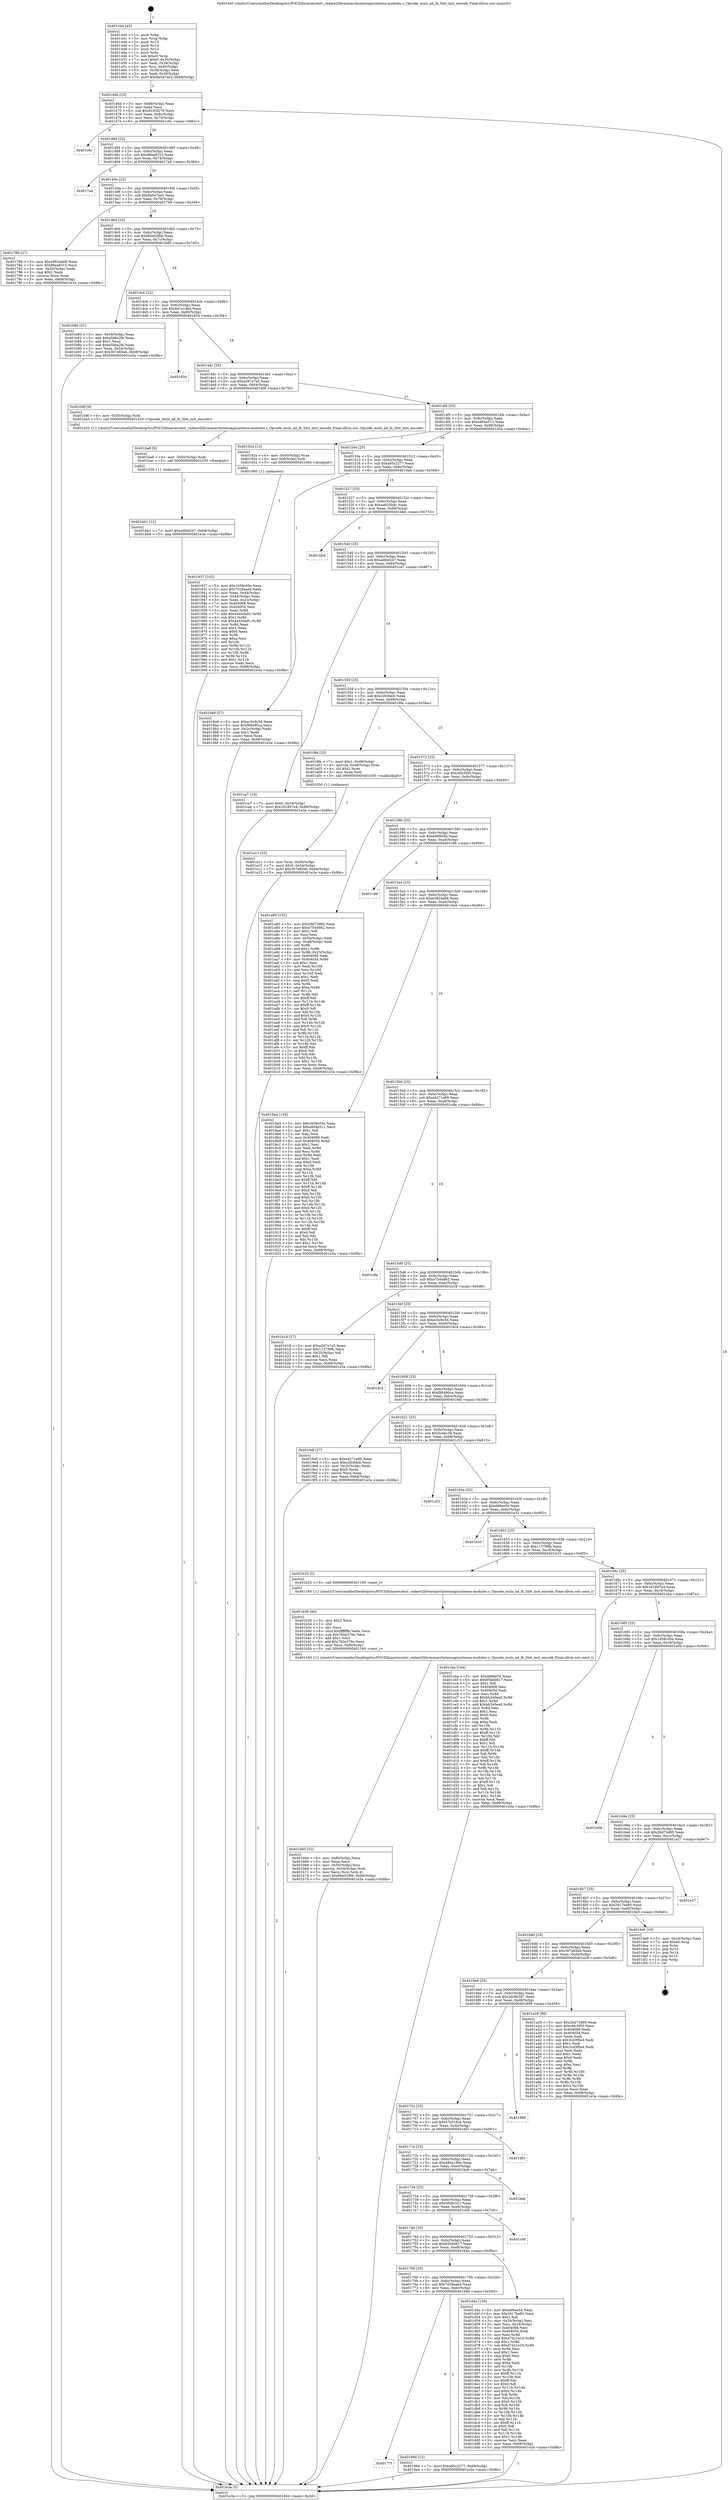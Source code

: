 digraph "0x401440" {
  label = "0x401440 (/mnt/c/Users/mathe/Desktop/tcc/POCII/binaries/extr_radare2librasmarchxtensagnuxtensa-modules.c_Opcode_muls_ad_lh_Slot_inst_encode_Final-ollvm.out::main(0))"
  labelloc = "t"
  node[shape=record]

  Entry [label="",width=0.3,height=0.3,shape=circle,fillcolor=black,style=filled]
  "0x40146d" [label="{
     0x40146d [23]\l
     | [instrs]\l
     &nbsp;&nbsp;0x40146d \<+3\>: mov -0x68(%rbp),%eax\l
     &nbsp;&nbsp;0x401470 \<+2\>: mov %eax,%ecx\l
     &nbsp;&nbsp;0x401472 \<+6\>: sub $0x8103f279,%ecx\l
     &nbsp;&nbsp;0x401478 \<+3\>: mov %eax,-0x6c(%rbp)\l
     &nbsp;&nbsp;0x40147b \<+3\>: mov %ecx,-0x70(%rbp)\l
     &nbsp;&nbsp;0x40147e \<+6\>: je 0000000000401c6c \<main+0x82c\>\l
  }"]
  "0x401c6c" [label="{
     0x401c6c\l
  }", style=dashed]
  "0x401484" [label="{
     0x401484 [22]\l
     | [instrs]\l
     &nbsp;&nbsp;0x401484 \<+5\>: jmp 0000000000401489 \<main+0x49\>\l
     &nbsp;&nbsp;0x401489 \<+3\>: mov -0x6c(%rbp),%eax\l
     &nbsp;&nbsp;0x40148c \<+5\>: sub $0x88ea8315,%eax\l
     &nbsp;&nbsp;0x401491 \<+3\>: mov %eax,-0x74(%rbp)\l
     &nbsp;&nbsp;0x401494 \<+6\>: je 00000000004017a4 \<main+0x364\>\l
  }"]
  Exit [label="",width=0.3,height=0.3,shape=circle,fillcolor=black,style=filled,peripheries=2]
  "0x4017a4" [label="{
     0x4017a4\l
  }", style=dashed]
  "0x40149a" [label="{
     0x40149a [22]\l
     | [instrs]\l
     &nbsp;&nbsp;0x40149a \<+5\>: jmp 000000000040149f \<main+0x5f\>\l
     &nbsp;&nbsp;0x40149f \<+3\>: mov -0x6c(%rbp),%eax\l
     &nbsp;&nbsp;0x4014a2 \<+5\>: sub $0x8a547ee2,%eax\l
     &nbsp;&nbsp;0x4014a7 \<+3\>: mov %eax,-0x78(%rbp)\l
     &nbsp;&nbsp;0x4014aa \<+6\>: je 0000000000401789 \<main+0x349\>\l
  }"]
  "0x401bb1" [label="{
     0x401bb1 [12]\l
     | [instrs]\l
     &nbsp;&nbsp;0x401bb1 \<+7\>: movl $0xadfdd247,-0x68(%rbp)\l
     &nbsp;&nbsp;0x401bb8 \<+5\>: jmp 0000000000401e3a \<main+0x9fa\>\l
  }"]
  "0x401789" [label="{
     0x401789 [27]\l
     | [instrs]\l
     &nbsp;&nbsp;0x401789 \<+5\>: mov $0xe082da68,%eax\l
     &nbsp;&nbsp;0x40178e \<+5\>: mov $0x88ea8315,%ecx\l
     &nbsp;&nbsp;0x401793 \<+3\>: mov -0x30(%rbp),%edx\l
     &nbsp;&nbsp;0x401796 \<+3\>: cmp $0x2,%edx\l
     &nbsp;&nbsp;0x401799 \<+3\>: cmovne %ecx,%eax\l
     &nbsp;&nbsp;0x40179c \<+3\>: mov %eax,-0x68(%rbp)\l
     &nbsp;&nbsp;0x40179f \<+5\>: jmp 0000000000401e3a \<main+0x9fa\>\l
  }"]
  "0x4014b0" [label="{
     0x4014b0 [22]\l
     | [instrs]\l
     &nbsp;&nbsp;0x4014b0 \<+5\>: jmp 00000000004014b5 \<main+0x75\>\l
     &nbsp;&nbsp;0x4014b5 \<+3\>: mov -0x6c(%rbp),%eax\l
     &nbsp;&nbsp;0x4014b8 \<+5\>: sub $0x8bb02f6b,%eax\l
     &nbsp;&nbsp;0x4014bd \<+3\>: mov %eax,-0x7c(%rbp)\l
     &nbsp;&nbsp;0x4014c0 \<+6\>: je 0000000000401b80 \<main+0x740\>\l
  }"]
  "0x401e3a" [label="{
     0x401e3a [5]\l
     | [instrs]\l
     &nbsp;&nbsp;0x401e3a \<+5\>: jmp 000000000040146d \<main+0x2d\>\l
  }"]
  "0x401440" [label="{
     0x401440 [45]\l
     | [instrs]\l
     &nbsp;&nbsp;0x401440 \<+1\>: push %rbp\l
     &nbsp;&nbsp;0x401441 \<+3\>: mov %rsp,%rbp\l
     &nbsp;&nbsp;0x401444 \<+2\>: push %r15\l
     &nbsp;&nbsp;0x401446 \<+2\>: push %r14\l
     &nbsp;&nbsp;0x401448 \<+2\>: push %r12\l
     &nbsp;&nbsp;0x40144a \<+1\>: push %rbx\l
     &nbsp;&nbsp;0x40144b \<+7\>: sub $0xe0,%rsp\l
     &nbsp;&nbsp;0x401452 \<+7\>: movl $0x0,-0x34(%rbp)\l
     &nbsp;&nbsp;0x401459 \<+3\>: mov %edi,-0x38(%rbp)\l
     &nbsp;&nbsp;0x40145c \<+4\>: mov %rsi,-0x40(%rbp)\l
     &nbsp;&nbsp;0x401460 \<+3\>: mov -0x38(%rbp),%edi\l
     &nbsp;&nbsp;0x401463 \<+3\>: mov %edi,-0x30(%rbp)\l
     &nbsp;&nbsp;0x401466 \<+7\>: movl $0x8a547ee2,-0x68(%rbp)\l
  }"]
  "0x401ba8" [label="{
     0x401ba8 [9]\l
     | [instrs]\l
     &nbsp;&nbsp;0x401ba8 \<+4\>: mov -0x50(%rbp),%rdi\l
     &nbsp;&nbsp;0x401bac \<+5\>: call 0000000000401030 \<free@plt\>\l
     | [calls]\l
     &nbsp;&nbsp;0x401030 \{1\} (unknown)\l
  }"]
  "0x401b80" [label="{
     0x401b80 [31]\l
     | [instrs]\l
     &nbsp;&nbsp;0x401b80 \<+3\>: mov -0x54(%rbp),%eax\l
     &nbsp;&nbsp;0x401b83 \<+5\>: add $0xa5b6a2fe,%eax\l
     &nbsp;&nbsp;0x401b88 \<+3\>: add $0x1,%eax\l
     &nbsp;&nbsp;0x401b8b \<+5\>: sub $0xa5b6a2fe,%eax\l
     &nbsp;&nbsp;0x401b90 \<+3\>: mov %eax,-0x54(%rbp)\l
     &nbsp;&nbsp;0x401b93 \<+7\>: movl $0x307e85eb,-0x68(%rbp)\l
     &nbsp;&nbsp;0x401b9a \<+5\>: jmp 0000000000401e3a \<main+0x9fa\>\l
  }"]
  "0x4014c6" [label="{
     0x4014c6 [22]\l
     | [instrs]\l
     &nbsp;&nbsp;0x4014c6 \<+5\>: jmp 00000000004014cb \<main+0x8b\>\l
     &nbsp;&nbsp;0x4014cb \<+3\>: mov -0x6c(%rbp),%eax\l
     &nbsp;&nbsp;0x4014ce \<+5\>: sub $0x9d1e1ded,%eax\l
     &nbsp;&nbsp;0x4014d3 \<+3\>: mov %eax,-0x80(%rbp)\l
     &nbsp;&nbsp;0x4014d6 \<+6\>: je 0000000000401834 \<main+0x3f4\>\l
  }"]
  "0x401b60" [label="{
     0x401b60 [32]\l
     | [instrs]\l
     &nbsp;&nbsp;0x401b60 \<+6\>: mov -0xf0(%rbp),%ecx\l
     &nbsp;&nbsp;0x401b66 \<+3\>: imul %eax,%ecx\l
     &nbsp;&nbsp;0x401b69 \<+4\>: mov -0x50(%rbp),%rsi\l
     &nbsp;&nbsp;0x401b6d \<+4\>: movslq -0x54(%rbp),%rdi\l
     &nbsp;&nbsp;0x401b71 \<+3\>: mov %ecx,(%rsi,%rdi,4)\l
     &nbsp;&nbsp;0x401b74 \<+7\>: movl $0x8bb02f6b,-0x68(%rbp)\l
     &nbsp;&nbsp;0x401b7b \<+5\>: jmp 0000000000401e3a \<main+0x9fa\>\l
  }"]
  "0x401834" [label="{
     0x401834\l
  }", style=dashed]
  "0x4014dc" [label="{
     0x4014dc [25]\l
     | [instrs]\l
     &nbsp;&nbsp;0x4014dc \<+5\>: jmp 00000000004014e1 \<main+0xa1\>\l
     &nbsp;&nbsp;0x4014e1 \<+3\>: mov -0x6c(%rbp),%eax\l
     &nbsp;&nbsp;0x4014e4 \<+5\>: sub $0xa297e7a5,%eax\l
     &nbsp;&nbsp;0x4014e9 \<+6\>: mov %eax,-0x84(%rbp)\l
     &nbsp;&nbsp;0x4014ef \<+6\>: je 0000000000401b9f \<main+0x75f\>\l
  }"]
  "0x401b38" [label="{
     0x401b38 [40]\l
     | [instrs]\l
     &nbsp;&nbsp;0x401b38 \<+5\>: mov $0x2,%ecx\l
     &nbsp;&nbsp;0x401b3d \<+1\>: cltd\l
     &nbsp;&nbsp;0x401b3e \<+2\>: idiv %ecx\l
     &nbsp;&nbsp;0x401b40 \<+6\>: imul $0xfffffffe,%edx,%ecx\l
     &nbsp;&nbsp;0x401b46 \<+6\>: sub $0x760e376e,%ecx\l
     &nbsp;&nbsp;0x401b4c \<+3\>: add $0x1,%ecx\l
     &nbsp;&nbsp;0x401b4f \<+6\>: add $0x760e376e,%ecx\l
     &nbsp;&nbsp;0x401b55 \<+6\>: mov %ecx,-0xf0(%rbp)\l
     &nbsp;&nbsp;0x401b5b \<+5\>: call 0000000000401160 \<next_i\>\l
     | [calls]\l
     &nbsp;&nbsp;0x401160 \{1\} (/mnt/c/Users/mathe/Desktop/tcc/POCII/binaries/extr_radare2librasmarchxtensagnuxtensa-modules.c_Opcode_muls_ad_lh_Slot_inst_encode_Final-ollvm.out::next_i)\l
  }"]
  "0x401b9f" [label="{
     0x401b9f [9]\l
     | [instrs]\l
     &nbsp;&nbsp;0x401b9f \<+4\>: mov -0x50(%rbp),%rdi\l
     &nbsp;&nbsp;0x401ba3 \<+5\>: call 0000000000401420 \<Opcode_muls_ad_lh_Slot_inst_encode\>\l
     | [calls]\l
     &nbsp;&nbsp;0x401420 \{1\} (/mnt/c/Users/mathe/Desktop/tcc/POCII/binaries/extr_radare2librasmarchxtensagnuxtensa-modules.c_Opcode_muls_ad_lh_Slot_inst_encode_Final-ollvm.out::Opcode_muls_ad_lh_Slot_inst_encode)\l
  }"]
  "0x4014f5" [label="{
     0x4014f5 [25]\l
     | [instrs]\l
     &nbsp;&nbsp;0x4014f5 \<+5\>: jmp 00000000004014fa \<main+0xba\>\l
     &nbsp;&nbsp;0x4014fa \<+3\>: mov -0x6c(%rbp),%eax\l
     &nbsp;&nbsp;0x4014fd \<+5\>: sub $0xa484a511,%eax\l
     &nbsp;&nbsp;0x401502 \<+6\>: mov %eax,-0x88(%rbp)\l
     &nbsp;&nbsp;0x401508 \<+6\>: je 000000000040192a \<main+0x4ea\>\l
  }"]
  "0x401a11" [label="{
     0x401a11 [23]\l
     | [instrs]\l
     &nbsp;&nbsp;0x401a11 \<+4\>: mov %rax,-0x50(%rbp)\l
     &nbsp;&nbsp;0x401a15 \<+7\>: movl $0x0,-0x54(%rbp)\l
     &nbsp;&nbsp;0x401a1c \<+7\>: movl $0x307e85eb,-0x68(%rbp)\l
     &nbsp;&nbsp;0x401a23 \<+5\>: jmp 0000000000401e3a \<main+0x9fa\>\l
  }"]
  "0x40192a" [label="{
     0x40192a [13]\l
     | [instrs]\l
     &nbsp;&nbsp;0x40192a \<+4\>: mov -0x40(%rbp),%rax\l
     &nbsp;&nbsp;0x40192e \<+4\>: mov 0x8(%rax),%rdi\l
     &nbsp;&nbsp;0x401932 \<+5\>: call 0000000000401060 \<atoi@plt\>\l
     | [calls]\l
     &nbsp;&nbsp;0x401060 \{1\} (unknown)\l
  }"]
  "0x40150e" [label="{
     0x40150e [25]\l
     | [instrs]\l
     &nbsp;&nbsp;0x40150e \<+5\>: jmp 0000000000401513 \<main+0xd3\>\l
     &nbsp;&nbsp;0x401513 \<+3\>: mov -0x6c(%rbp),%eax\l
     &nbsp;&nbsp;0x401516 \<+5\>: sub $0xa95c2277,%eax\l
     &nbsp;&nbsp;0x40151b \<+6\>: mov %eax,-0x8c(%rbp)\l
     &nbsp;&nbsp;0x401521 \<+6\>: je 00000000004019a9 \<main+0x569\>\l
  }"]
  "0x40177f" [label="{
     0x40177f\l
  }", style=dashed]
  "0x4019a9" [label="{
     0x4019a9 [27]\l
     | [instrs]\l
     &nbsp;&nbsp;0x4019a9 \<+5\>: mov $0xec5c9c54,%eax\l
     &nbsp;&nbsp;0x4019ae \<+5\>: mov $0xf88490ca,%ecx\l
     &nbsp;&nbsp;0x4019b3 \<+3\>: mov -0x2c(%rbp),%edx\l
     &nbsp;&nbsp;0x4019b6 \<+3\>: cmp $0x1,%edx\l
     &nbsp;&nbsp;0x4019b9 \<+3\>: cmovl %ecx,%eax\l
     &nbsp;&nbsp;0x4019bc \<+3\>: mov %eax,-0x68(%rbp)\l
     &nbsp;&nbsp;0x4019bf \<+5\>: jmp 0000000000401e3a \<main+0x9fa\>\l
  }"]
  "0x401527" [label="{
     0x401527 [25]\l
     | [instrs]\l
     &nbsp;&nbsp;0x401527 \<+5\>: jmp 000000000040152c \<main+0xec\>\l
     &nbsp;&nbsp;0x40152c \<+3\>: mov -0x6c(%rbp),%eax\l
     &nbsp;&nbsp;0x40152f \<+5\>: sub $0xaa635bdc,%eax\l
     &nbsp;&nbsp;0x401534 \<+6\>: mov %eax,-0x90(%rbp)\l
     &nbsp;&nbsp;0x40153a \<+6\>: je 0000000000401bbd \<main+0x77d\>\l
  }"]
  "0x40199d" [label="{
     0x40199d [12]\l
     | [instrs]\l
     &nbsp;&nbsp;0x40199d \<+7\>: movl $0xa95c2277,-0x68(%rbp)\l
     &nbsp;&nbsp;0x4019a4 \<+5\>: jmp 0000000000401e3a \<main+0x9fa\>\l
  }"]
  "0x401bbd" [label="{
     0x401bbd\l
  }", style=dashed]
  "0x401540" [label="{
     0x401540 [25]\l
     | [instrs]\l
     &nbsp;&nbsp;0x401540 \<+5\>: jmp 0000000000401545 \<main+0x105\>\l
     &nbsp;&nbsp;0x401545 \<+3\>: mov -0x6c(%rbp),%eax\l
     &nbsp;&nbsp;0x401548 \<+5\>: sub $0xadfdd247,%eax\l
     &nbsp;&nbsp;0x40154d \<+6\>: mov %eax,-0x94(%rbp)\l
     &nbsp;&nbsp;0x401553 \<+6\>: je 0000000000401ca7 \<main+0x867\>\l
  }"]
  "0x401766" [label="{
     0x401766 [25]\l
     | [instrs]\l
     &nbsp;&nbsp;0x401766 \<+5\>: jmp 000000000040176b \<main+0x32b\>\l
     &nbsp;&nbsp;0x40176b \<+3\>: mov -0x6c(%rbp),%eax\l
     &nbsp;&nbsp;0x40176e \<+5\>: sub $0x7029aae4,%eax\l
     &nbsp;&nbsp;0x401773 \<+6\>: mov %eax,-0xec(%rbp)\l
     &nbsp;&nbsp;0x401779 \<+6\>: je 000000000040199d \<main+0x55d\>\l
  }"]
  "0x401ca7" [label="{
     0x401ca7 [19]\l
     | [instrs]\l
     &nbsp;&nbsp;0x401ca7 \<+7\>: movl $0x0,-0x34(%rbp)\l
     &nbsp;&nbsp;0x401cae \<+7\>: movl $0x161897a4,-0x68(%rbp)\l
     &nbsp;&nbsp;0x401cb5 \<+5\>: jmp 0000000000401e3a \<main+0x9fa\>\l
  }"]
  "0x401559" [label="{
     0x401559 [25]\l
     | [instrs]\l
     &nbsp;&nbsp;0x401559 \<+5\>: jmp 000000000040155e \<main+0x11e\>\l
     &nbsp;&nbsp;0x40155e \<+3\>: mov -0x6c(%rbp),%eax\l
     &nbsp;&nbsp;0x401561 \<+5\>: sub $0xc2fc9dcb,%eax\l
     &nbsp;&nbsp;0x401566 \<+6\>: mov %eax,-0x98(%rbp)\l
     &nbsp;&nbsp;0x40156c \<+6\>: je 00000000004019fa \<main+0x5ba\>\l
  }"]
  "0x401d4a" [label="{
     0x401d4a [150]\l
     | [instrs]\l
     &nbsp;&nbsp;0x401d4a \<+5\>: mov $0xdd9ee54,%eax\l
     &nbsp;&nbsp;0x401d4f \<+5\>: mov $0x2917be80,%ecx\l
     &nbsp;&nbsp;0x401d54 \<+2\>: mov $0x1,%dl\l
     &nbsp;&nbsp;0x401d56 \<+3\>: mov -0x34(%rbp),%esi\l
     &nbsp;&nbsp;0x401d59 \<+3\>: mov %esi,-0x24(%rbp)\l
     &nbsp;&nbsp;0x401d5c \<+7\>: mov 0x404068,%esi\l
     &nbsp;&nbsp;0x401d63 \<+7\>: mov 0x404054,%edi\l
     &nbsp;&nbsp;0x401d6a \<+3\>: mov %esi,%r8d\l
     &nbsp;&nbsp;0x401d6d \<+7\>: add $0xd7d21e10,%r8d\l
     &nbsp;&nbsp;0x401d74 \<+4\>: sub $0x1,%r8d\l
     &nbsp;&nbsp;0x401d78 \<+7\>: sub $0xd7d21e10,%r8d\l
     &nbsp;&nbsp;0x401d7f \<+4\>: imul %r8d,%esi\l
     &nbsp;&nbsp;0x401d83 \<+3\>: and $0x1,%esi\l
     &nbsp;&nbsp;0x401d86 \<+3\>: cmp $0x0,%esi\l
     &nbsp;&nbsp;0x401d89 \<+4\>: sete %r9b\l
     &nbsp;&nbsp;0x401d8d \<+3\>: cmp $0xa,%edi\l
     &nbsp;&nbsp;0x401d90 \<+4\>: setl %r10b\l
     &nbsp;&nbsp;0x401d94 \<+3\>: mov %r9b,%r11b\l
     &nbsp;&nbsp;0x401d97 \<+4\>: xor $0xff,%r11b\l
     &nbsp;&nbsp;0x401d9b \<+3\>: mov %r10b,%bl\l
     &nbsp;&nbsp;0x401d9e \<+3\>: xor $0xff,%bl\l
     &nbsp;&nbsp;0x401da1 \<+3\>: xor $0x0,%dl\l
     &nbsp;&nbsp;0x401da4 \<+3\>: mov %r11b,%r14b\l
     &nbsp;&nbsp;0x401da7 \<+4\>: and $0x0,%r14b\l
     &nbsp;&nbsp;0x401dab \<+3\>: and %dl,%r9b\l
     &nbsp;&nbsp;0x401dae \<+3\>: mov %bl,%r15b\l
     &nbsp;&nbsp;0x401db1 \<+4\>: and $0x0,%r15b\l
     &nbsp;&nbsp;0x401db5 \<+3\>: and %dl,%r10b\l
     &nbsp;&nbsp;0x401db8 \<+3\>: or %r9b,%r14b\l
     &nbsp;&nbsp;0x401dbb \<+3\>: or %r10b,%r15b\l
     &nbsp;&nbsp;0x401dbe \<+3\>: xor %r15b,%r14b\l
     &nbsp;&nbsp;0x401dc1 \<+3\>: or %bl,%r11b\l
     &nbsp;&nbsp;0x401dc4 \<+4\>: xor $0xff,%r11b\l
     &nbsp;&nbsp;0x401dc8 \<+3\>: or $0x0,%dl\l
     &nbsp;&nbsp;0x401dcb \<+3\>: and %dl,%r11b\l
     &nbsp;&nbsp;0x401dce \<+3\>: or %r11b,%r14b\l
     &nbsp;&nbsp;0x401dd1 \<+4\>: test $0x1,%r14b\l
     &nbsp;&nbsp;0x401dd5 \<+3\>: cmovne %ecx,%eax\l
     &nbsp;&nbsp;0x401dd8 \<+3\>: mov %eax,-0x68(%rbp)\l
     &nbsp;&nbsp;0x401ddb \<+5\>: jmp 0000000000401e3a \<main+0x9fa\>\l
  }"]
  "0x4019fa" [label="{
     0x4019fa [23]\l
     | [instrs]\l
     &nbsp;&nbsp;0x4019fa \<+7\>: movl $0x1,-0x48(%rbp)\l
     &nbsp;&nbsp;0x401a01 \<+4\>: movslq -0x48(%rbp),%rax\l
     &nbsp;&nbsp;0x401a05 \<+4\>: shl $0x2,%rax\l
     &nbsp;&nbsp;0x401a09 \<+3\>: mov %rax,%rdi\l
     &nbsp;&nbsp;0x401a0c \<+5\>: call 0000000000401050 \<malloc@plt\>\l
     | [calls]\l
     &nbsp;&nbsp;0x401050 \{1\} (unknown)\l
  }"]
  "0x401572" [label="{
     0x401572 [25]\l
     | [instrs]\l
     &nbsp;&nbsp;0x401572 \<+5\>: jmp 0000000000401577 \<main+0x137\>\l
     &nbsp;&nbsp;0x401577 \<+3\>: mov -0x6c(%rbp),%eax\l
     &nbsp;&nbsp;0x40157a \<+5\>: sub $0xc6fc5f50,%eax\l
     &nbsp;&nbsp;0x40157f \<+6\>: mov %eax,-0x9c(%rbp)\l
     &nbsp;&nbsp;0x401585 \<+6\>: je 0000000000401a80 \<main+0x640\>\l
  }"]
  "0x40174d" [label="{
     0x40174d [25]\l
     | [instrs]\l
     &nbsp;&nbsp;0x40174d \<+5\>: jmp 0000000000401752 \<main+0x312\>\l
     &nbsp;&nbsp;0x401752 \<+3\>: mov -0x6c(%rbp),%eax\l
     &nbsp;&nbsp;0x401755 \<+5\>: sub $0x65b0d617,%eax\l
     &nbsp;&nbsp;0x40175a \<+6\>: mov %eax,-0xe8(%rbp)\l
     &nbsp;&nbsp;0x401760 \<+6\>: je 0000000000401d4a \<main+0x90a\>\l
  }"]
  "0x401a80" [label="{
     0x401a80 [152]\l
     | [instrs]\l
     &nbsp;&nbsp;0x401a80 \<+5\>: mov $0x26d73d95,%eax\l
     &nbsp;&nbsp;0x401a85 \<+5\>: mov $0xe7544662,%ecx\l
     &nbsp;&nbsp;0x401a8a \<+2\>: mov $0x1,%dl\l
     &nbsp;&nbsp;0x401a8c \<+2\>: xor %esi,%esi\l
     &nbsp;&nbsp;0x401a8e \<+3\>: mov -0x54(%rbp),%edi\l
     &nbsp;&nbsp;0x401a91 \<+3\>: cmp -0x48(%rbp),%edi\l
     &nbsp;&nbsp;0x401a94 \<+4\>: setl %r8b\l
     &nbsp;&nbsp;0x401a98 \<+4\>: and $0x1,%r8b\l
     &nbsp;&nbsp;0x401a9c \<+4\>: mov %r8b,-0x25(%rbp)\l
     &nbsp;&nbsp;0x401aa0 \<+7\>: mov 0x404068,%edi\l
     &nbsp;&nbsp;0x401aa7 \<+8\>: mov 0x404054,%r9d\l
     &nbsp;&nbsp;0x401aaf \<+3\>: sub $0x1,%esi\l
     &nbsp;&nbsp;0x401ab2 \<+3\>: mov %edi,%r10d\l
     &nbsp;&nbsp;0x401ab5 \<+3\>: add %esi,%r10d\l
     &nbsp;&nbsp;0x401ab8 \<+4\>: imul %r10d,%edi\l
     &nbsp;&nbsp;0x401abc \<+3\>: and $0x1,%edi\l
     &nbsp;&nbsp;0x401abf \<+3\>: cmp $0x0,%edi\l
     &nbsp;&nbsp;0x401ac2 \<+4\>: sete %r8b\l
     &nbsp;&nbsp;0x401ac6 \<+4\>: cmp $0xa,%r9d\l
     &nbsp;&nbsp;0x401aca \<+4\>: setl %r11b\l
     &nbsp;&nbsp;0x401ace \<+3\>: mov %r8b,%bl\l
     &nbsp;&nbsp;0x401ad1 \<+3\>: xor $0xff,%bl\l
     &nbsp;&nbsp;0x401ad4 \<+3\>: mov %r11b,%r14b\l
     &nbsp;&nbsp;0x401ad7 \<+4\>: xor $0xff,%r14b\l
     &nbsp;&nbsp;0x401adb \<+3\>: xor $0x0,%dl\l
     &nbsp;&nbsp;0x401ade \<+3\>: mov %bl,%r15b\l
     &nbsp;&nbsp;0x401ae1 \<+4\>: and $0x0,%r15b\l
     &nbsp;&nbsp;0x401ae5 \<+3\>: and %dl,%r8b\l
     &nbsp;&nbsp;0x401ae8 \<+3\>: mov %r14b,%r12b\l
     &nbsp;&nbsp;0x401aeb \<+4\>: and $0x0,%r12b\l
     &nbsp;&nbsp;0x401aef \<+3\>: and %dl,%r11b\l
     &nbsp;&nbsp;0x401af2 \<+3\>: or %r8b,%r15b\l
     &nbsp;&nbsp;0x401af5 \<+3\>: or %r11b,%r12b\l
     &nbsp;&nbsp;0x401af8 \<+3\>: xor %r12b,%r15b\l
     &nbsp;&nbsp;0x401afb \<+3\>: or %r14b,%bl\l
     &nbsp;&nbsp;0x401afe \<+3\>: xor $0xff,%bl\l
     &nbsp;&nbsp;0x401b01 \<+3\>: or $0x0,%dl\l
     &nbsp;&nbsp;0x401b04 \<+2\>: and %dl,%bl\l
     &nbsp;&nbsp;0x401b06 \<+3\>: or %bl,%r15b\l
     &nbsp;&nbsp;0x401b09 \<+4\>: test $0x1,%r15b\l
     &nbsp;&nbsp;0x401b0d \<+3\>: cmovne %ecx,%eax\l
     &nbsp;&nbsp;0x401b10 \<+3\>: mov %eax,-0x68(%rbp)\l
     &nbsp;&nbsp;0x401b13 \<+5\>: jmp 0000000000401e3a \<main+0x9fa\>\l
  }"]
  "0x40158b" [label="{
     0x40158b [25]\l
     | [instrs]\l
     &nbsp;&nbsp;0x40158b \<+5\>: jmp 0000000000401590 \<main+0x150\>\l
     &nbsp;&nbsp;0x401590 \<+3\>: mov -0x6c(%rbp),%eax\l
     &nbsp;&nbsp;0x401593 \<+5\>: sub $0xd46fbf4b,%eax\l
     &nbsp;&nbsp;0x401598 \<+6\>: mov %eax,-0xa0(%rbp)\l
     &nbsp;&nbsp;0x40159e \<+6\>: je 0000000000401c96 \<main+0x856\>\l
  }"]
  "0x401c06" [label="{
     0x401c06\l
  }", style=dashed]
  "0x401c96" [label="{
     0x401c96\l
  }", style=dashed]
  "0x4015a4" [label="{
     0x4015a4 [25]\l
     | [instrs]\l
     &nbsp;&nbsp;0x4015a4 \<+5\>: jmp 00000000004015a9 \<main+0x169\>\l
     &nbsp;&nbsp;0x4015a9 \<+3\>: mov -0x6c(%rbp),%eax\l
     &nbsp;&nbsp;0x4015ac \<+5\>: sub $0xe082da68,%eax\l
     &nbsp;&nbsp;0x4015b1 \<+6\>: mov %eax,-0xa4(%rbp)\l
     &nbsp;&nbsp;0x4015b7 \<+6\>: je 00000000004018a4 \<main+0x464\>\l
  }"]
  "0x401734" [label="{
     0x401734 [25]\l
     | [instrs]\l
     &nbsp;&nbsp;0x401734 \<+5\>: jmp 0000000000401739 \<main+0x2f9\>\l
     &nbsp;&nbsp;0x401739 \<+3\>: mov -0x6c(%rbp),%eax\l
     &nbsp;&nbsp;0x40173c \<+5\>: sub $0x5f08b321,%eax\l
     &nbsp;&nbsp;0x401741 \<+6\>: mov %eax,-0xe4(%rbp)\l
     &nbsp;&nbsp;0x401747 \<+6\>: je 0000000000401c06 \<main+0x7c6\>\l
  }"]
  "0x4018a4" [label="{
     0x4018a4 [134]\l
     | [instrs]\l
     &nbsp;&nbsp;0x4018a4 \<+5\>: mov $0x1658c05e,%eax\l
     &nbsp;&nbsp;0x4018a9 \<+5\>: mov $0xa484a511,%ecx\l
     &nbsp;&nbsp;0x4018ae \<+2\>: mov $0x1,%dl\l
     &nbsp;&nbsp;0x4018b0 \<+2\>: xor %esi,%esi\l
     &nbsp;&nbsp;0x4018b2 \<+7\>: mov 0x404068,%edi\l
     &nbsp;&nbsp;0x4018b9 \<+8\>: mov 0x404054,%r8d\l
     &nbsp;&nbsp;0x4018c1 \<+3\>: sub $0x1,%esi\l
     &nbsp;&nbsp;0x4018c4 \<+3\>: mov %edi,%r9d\l
     &nbsp;&nbsp;0x4018c7 \<+3\>: add %esi,%r9d\l
     &nbsp;&nbsp;0x4018ca \<+4\>: imul %r9d,%edi\l
     &nbsp;&nbsp;0x4018ce \<+3\>: and $0x1,%edi\l
     &nbsp;&nbsp;0x4018d1 \<+3\>: cmp $0x0,%edi\l
     &nbsp;&nbsp;0x4018d4 \<+4\>: sete %r10b\l
     &nbsp;&nbsp;0x4018d8 \<+4\>: cmp $0xa,%r8d\l
     &nbsp;&nbsp;0x4018dc \<+4\>: setl %r11b\l
     &nbsp;&nbsp;0x4018e0 \<+3\>: mov %r10b,%bl\l
     &nbsp;&nbsp;0x4018e3 \<+3\>: xor $0xff,%bl\l
     &nbsp;&nbsp;0x4018e6 \<+3\>: mov %r11b,%r14b\l
     &nbsp;&nbsp;0x4018e9 \<+4\>: xor $0xff,%r14b\l
     &nbsp;&nbsp;0x4018ed \<+3\>: xor $0x0,%dl\l
     &nbsp;&nbsp;0x4018f0 \<+3\>: mov %bl,%r15b\l
     &nbsp;&nbsp;0x4018f3 \<+4\>: and $0x0,%r15b\l
     &nbsp;&nbsp;0x4018f7 \<+3\>: and %dl,%r10b\l
     &nbsp;&nbsp;0x4018fa \<+3\>: mov %r14b,%r12b\l
     &nbsp;&nbsp;0x4018fd \<+4\>: and $0x0,%r12b\l
     &nbsp;&nbsp;0x401901 \<+3\>: and %dl,%r11b\l
     &nbsp;&nbsp;0x401904 \<+3\>: or %r10b,%r15b\l
     &nbsp;&nbsp;0x401907 \<+3\>: or %r11b,%r12b\l
     &nbsp;&nbsp;0x40190a \<+3\>: xor %r12b,%r15b\l
     &nbsp;&nbsp;0x40190d \<+3\>: or %r14b,%bl\l
     &nbsp;&nbsp;0x401910 \<+3\>: xor $0xff,%bl\l
     &nbsp;&nbsp;0x401913 \<+3\>: or $0x0,%dl\l
     &nbsp;&nbsp;0x401916 \<+2\>: and %dl,%bl\l
     &nbsp;&nbsp;0x401918 \<+3\>: or %bl,%r15b\l
     &nbsp;&nbsp;0x40191b \<+4\>: test $0x1,%r15b\l
     &nbsp;&nbsp;0x40191f \<+3\>: cmovne %ecx,%eax\l
     &nbsp;&nbsp;0x401922 \<+3\>: mov %eax,-0x68(%rbp)\l
     &nbsp;&nbsp;0x401925 \<+5\>: jmp 0000000000401e3a \<main+0x9fa\>\l
  }"]
  "0x4015bd" [label="{
     0x4015bd [25]\l
     | [instrs]\l
     &nbsp;&nbsp;0x4015bd \<+5\>: jmp 00000000004015c2 \<main+0x182\>\l
     &nbsp;&nbsp;0x4015c2 \<+3\>: mov -0x6c(%rbp),%eax\l
     &nbsp;&nbsp;0x4015c5 \<+5\>: sub $0xe4271a89,%eax\l
     &nbsp;&nbsp;0x4015ca \<+6\>: mov %eax,-0xa8(%rbp)\l
     &nbsp;&nbsp;0x4015d0 \<+6\>: je 0000000000401c8a \<main+0x84a\>\l
  }"]
  "0x401937" [label="{
     0x401937 [102]\l
     | [instrs]\l
     &nbsp;&nbsp;0x401937 \<+5\>: mov $0x1658c05e,%ecx\l
     &nbsp;&nbsp;0x40193c \<+5\>: mov $0x7029aae4,%edx\l
     &nbsp;&nbsp;0x401941 \<+3\>: mov %eax,-0x44(%rbp)\l
     &nbsp;&nbsp;0x401944 \<+3\>: mov -0x44(%rbp),%eax\l
     &nbsp;&nbsp;0x401947 \<+3\>: mov %eax,-0x2c(%rbp)\l
     &nbsp;&nbsp;0x40194a \<+7\>: mov 0x404068,%eax\l
     &nbsp;&nbsp;0x401951 \<+7\>: mov 0x404054,%esi\l
     &nbsp;&nbsp;0x401958 \<+3\>: mov %eax,%r8d\l
     &nbsp;&nbsp;0x40195b \<+7\>: add $0x4445da91,%r8d\l
     &nbsp;&nbsp;0x401962 \<+4\>: sub $0x1,%r8d\l
     &nbsp;&nbsp;0x401966 \<+7\>: sub $0x4445da91,%r8d\l
     &nbsp;&nbsp;0x40196d \<+4\>: imul %r8d,%eax\l
     &nbsp;&nbsp;0x401971 \<+3\>: and $0x1,%eax\l
     &nbsp;&nbsp;0x401974 \<+3\>: cmp $0x0,%eax\l
     &nbsp;&nbsp;0x401977 \<+4\>: sete %r9b\l
     &nbsp;&nbsp;0x40197b \<+3\>: cmp $0xa,%esi\l
     &nbsp;&nbsp;0x40197e \<+4\>: setl %r10b\l
     &nbsp;&nbsp;0x401982 \<+3\>: mov %r9b,%r11b\l
     &nbsp;&nbsp;0x401985 \<+3\>: and %r10b,%r11b\l
     &nbsp;&nbsp;0x401988 \<+3\>: xor %r10b,%r9b\l
     &nbsp;&nbsp;0x40198b \<+3\>: or %r9b,%r11b\l
     &nbsp;&nbsp;0x40198e \<+4\>: test $0x1,%r11b\l
     &nbsp;&nbsp;0x401992 \<+3\>: cmovne %edx,%ecx\l
     &nbsp;&nbsp;0x401995 \<+3\>: mov %ecx,-0x68(%rbp)\l
     &nbsp;&nbsp;0x401998 \<+5\>: jmp 0000000000401e3a \<main+0x9fa\>\l
  }"]
  "0x401beb" [label="{
     0x401beb\l
  }", style=dashed]
  "0x401c8a" [label="{
     0x401c8a\l
  }", style=dashed]
  "0x4015d6" [label="{
     0x4015d6 [25]\l
     | [instrs]\l
     &nbsp;&nbsp;0x4015d6 \<+5\>: jmp 00000000004015db \<main+0x19b\>\l
     &nbsp;&nbsp;0x4015db \<+3\>: mov -0x6c(%rbp),%eax\l
     &nbsp;&nbsp;0x4015de \<+5\>: sub $0xe7544662,%eax\l
     &nbsp;&nbsp;0x4015e3 \<+6\>: mov %eax,-0xac(%rbp)\l
     &nbsp;&nbsp;0x4015e9 \<+6\>: je 0000000000401b18 \<main+0x6d8\>\l
  }"]
  "0x40171b" [label="{
     0x40171b [25]\l
     | [instrs]\l
     &nbsp;&nbsp;0x40171b \<+5\>: jmp 0000000000401720 \<main+0x2e0\>\l
     &nbsp;&nbsp;0x401720 \<+3\>: mov -0x6c(%rbp),%eax\l
     &nbsp;&nbsp;0x401723 \<+5\>: sub $0x480a186e,%eax\l
     &nbsp;&nbsp;0x401728 \<+6\>: mov %eax,-0xe0(%rbp)\l
     &nbsp;&nbsp;0x40172e \<+6\>: je 0000000000401beb \<main+0x7ab\>\l
  }"]
  "0x401b18" [label="{
     0x401b18 [27]\l
     | [instrs]\l
     &nbsp;&nbsp;0x401b18 \<+5\>: mov $0xa297e7a5,%eax\l
     &nbsp;&nbsp;0x401b1d \<+5\>: mov $0x1137f8fb,%ecx\l
     &nbsp;&nbsp;0x401b22 \<+3\>: mov -0x25(%rbp),%dl\l
     &nbsp;&nbsp;0x401b25 \<+3\>: test $0x1,%dl\l
     &nbsp;&nbsp;0x401b28 \<+3\>: cmovne %ecx,%eax\l
     &nbsp;&nbsp;0x401b2b \<+3\>: mov %eax,-0x68(%rbp)\l
     &nbsp;&nbsp;0x401b2e \<+5\>: jmp 0000000000401e3a \<main+0x9fa\>\l
  }"]
  "0x4015ef" [label="{
     0x4015ef [25]\l
     | [instrs]\l
     &nbsp;&nbsp;0x4015ef \<+5\>: jmp 00000000004015f4 \<main+0x1b4\>\l
     &nbsp;&nbsp;0x4015f4 \<+3\>: mov -0x6c(%rbp),%eax\l
     &nbsp;&nbsp;0x4015f7 \<+5\>: sub $0xec5c9c54,%eax\l
     &nbsp;&nbsp;0x4015fc \<+6\>: mov %eax,-0xb0(%rbp)\l
     &nbsp;&nbsp;0x401602 \<+6\>: je 00000000004019c4 \<main+0x584\>\l
  }"]
  "0x401df3" [label="{
     0x401df3\l
  }", style=dashed]
  "0x4019c4" [label="{
     0x4019c4\l
  }", style=dashed]
  "0x401608" [label="{
     0x401608 [25]\l
     | [instrs]\l
     &nbsp;&nbsp;0x401608 \<+5\>: jmp 000000000040160d \<main+0x1cd\>\l
     &nbsp;&nbsp;0x40160d \<+3\>: mov -0x6c(%rbp),%eax\l
     &nbsp;&nbsp;0x401610 \<+5\>: sub $0xf88490ca,%eax\l
     &nbsp;&nbsp;0x401615 \<+6\>: mov %eax,-0xb4(%rbp)\l
     &nbsp;&nbsp;0x40161b \<+6\>: je 00000000004019df \<main+0x59f\>\l
  }"]
  "0x401702" [label="{
     0x401702 [25]\l
     | [instrs]\l
     &nbsp;&nbsp;0x401702 \<+5\>: jmp 0000000000401707 \<main+0x2c7\>\l
     &nbsp;&nbsp;0x401707 \<+3\>: mov -0x6c(%rbp),%eax\l
     &nbsp;&nbsp;0x40170a \<+5\>: sub $0x47b516ce,%eax\l
     &nbsp;&nbsp;0x40170f \<+6\>: mov %eax,-0xdc(%rbp)\l
     &nbsp;&nbsp;0x401715 \<+6\>: je 0000000000401df3 \<main+0x9b3\>\l
  }"]
  "0x4019df" [label="{
     0x4019df [27]\l
     | [instrs]\l
     &nbsp;&nbsp;0x4019df \<+5\>: mov $0xe4271a89,%eax\l
     &nbsp;&nbsp;0x4019e4 \<+5\>: mov $0xc2fc9dcb,%ecx\l
     &nbsp;&nbsp;0x4019e9 \<+3\>: mov -0x2c(%rbp),%edx\l
     &nbsp;&nbsp;0x4019ec \<+3\>: cmp $0x0,%edx\l
     &nbsp;&nbsp;0x4019ef \<+3\>: cmove %ecx,%eax\l
     &nbsp;&nbsp;0x4019f2 \<+3\>: mov %eax,-0x68(%rbp)\l
     &nbsp;&nbsp;0x4019f5 \<+5\>: jmp 0000000000401e3a \<main+0x9fa\>\l
  }"]
  "0x401621" [label="{
     0x401621 [25]\l
     | [instrs]\l
     &nbsp;&nbsp;0x401621 \<+5\>: jmp 0000000000401626 \<main+0x1e6\>\l
     &nbsp;&nbsp;0x401626 \<+3\>: mov -0x6c(%rbp),%eax\l
     &nbsp;&nbsp;0x401629 \<+5\>: sub $0x5cebc38,%eax\l
     &nbsp;&nbsp;0x40162e \<+6\>: mov %eax,-0xb8(%rbp)\l
     &nbsp;&nbsp;0x401634 \<+6\>: je 0000000000401c53 \<main+0x813\>\l
  }"]
  "0x401898" [label="{
     0x401898\l
  }", style=dashed]
  "0x401c53" [label="{
     0x401c53\l
  }", style=dashed]
  "0x40163a" [label="{
     0x40163a [25]\l
     | [instrs]\l
     &nbsp;&nbsp;0x40163a \<+5\>: jmp 000000000040163f \<main+0x1ff\>\l
     &nbsp;&nbsp;0x40163f \<+3\>: mov -0x6c(%rbp),%eax\l
     &nbsp;&nbsp;0x401642 \<+5\>: sub $0xdd9ee54,%eax\l
     &nbsp;&nbsp;0x401647 \<+6\>: mov %eax,-0xbc(%rbp)\l
     &nbsp;&nbsp;0x40164d \<+6\>: je 0000000000401e33 \<main+0x9f3\>\l
  }"]
  "0x4016e9" [label="{
     0x4016e9 [25]\l
     | [instrs]\l
     &nbsp;&nbsp;0x4016e9 \<+5\>: jmp 00000000004016ee \<main+0x2ae\>\l
     &nbsp;&nbsp;0x4016ee \<+3\>: mov -0x6c(%rbp),%eax\l
     &nbsp;&nbsp;0x4016f1 \<+5\>: sub $0x3dc9b3d7,%eax\l
     &nbsp;&nbsp;0x4016f6 \<+6\>: mov %eax,-0xd8(%rbp)\l
     &nbsp;&nbsp;0x4016fc \<+6\>: je 0000000000401898 \<main+0x458\>\l
  }"]
  "0x401e33" [label="{
     0x401e33\l
  }", style=dashed]
  "0x401653" [label="{
     0x401653 [25]\l
     | [instrs]\l
     &nbsp;&nbsp;0x401653 \<+5\>: jmp 0000000000401658 \<main+0x218\>\l
     &nbsp;&nbsp;0x401658 \<+3\>: mov -0x6c(%rbp),%eax\l
     &nbsp;&nbsp;0x40165b \<+5\>: sub $0x1137f8fb,%eax\l
     &nbsp;&nbsp;0x401660 \<+6\>: mov %eax,-0xc0(%rbp)\l
     &nbsp;&nbsp;0x401666 \<+6\>: je 0000000000401b33 \<main+0x6f3\>\l
  }"]
  "0x401a28" [label="{
     0x401a28 [88]\l
     | [instrs]\l
     &nbsp;&nbsp;0x401a28 \<+5\>: mov $0x26d73d95,%eax\l
     &nbsp;&nbsp;0x401a2d \<+5\>: mov $0xc6fc5f50,%ecx\l
     &nbsp;&nbsp;0x401a32 \<+7\>: mov 0x404068,%edx\l
     &nbsp;&nbsp;0x401a39 \<+7\>: mov 0x404054,%esi\l
     &nbsp;&nbsp;0x401a40 \<+2\>: mov %edx,%edi\l
     &nbsp;&nbsp;0x401a42 \<+6\>: sub $0x3cd3f0e4,%edi\l
     &nbsp;&nbsp;0x401a48 \<+3\>: sub $0x1,%edi\l
     &nbsp;&nbsp;0x401a4b \<+6\>: add $0x3cd3f0e4,%edi\l
     &nbsp;&nbsp;0x401a51 \<+3\>: imul %edi,%edx\l
     &nbsp;&nbsp;0x401a54 \<+3\>: and $0x1,%edx\l
     &nbsp;&nbsp;0x401a57 \<+3\>: cmp $0x0,%edx\l
     &nbsp;&nbsp;0x401a5a \<+4\>: sete %r8b\l
     &nbsp;&nbsp;0x401a5e \<+3\>: cmp $0xa,%esi\l
     &nbsp;&nbsp;0x401a61 \<+4\>: setl %r9b\l
     &nbsp;&nbsp;0x401a65 \<+3\>: mov %r8b,%r10b\l
     &nbsp;&nbsp;0x401a68 \<+3\>: and %r9b,%r10b\l
     &nbsp;&nbsp;0x401a6b \<+3\>: xor %r9b,%r8b\l
     &nbsp;&nbsp;0x401a6e \<+3\>: or %r8b,%r10b\l
     &nbsp;&nbsp;0x401a71 \<+4\>: test $0x1,%r10b\l
     &nbsp;&nbsp;0x401a75 \<+3\>: cmovne %ecx,%eax\l
     &nbsp;&nbsp;0x401a78 \<+3\>: mov %eax,-0x68(%rbp)\l
     &nbsp;&nbsp;0x401a7b \<+5\>: jmp 0000000000401e3a \<main+0x9fa\>\l
  }"]
  "0x401b33" [label="{
     0x401b33 [5]\l
     | [instrs]\l
     &nbsp;&nbsp;0x401b33 \<+5\>: call 0000000000401160 \<next_i\>\l
     | [calls]\l
     &nbsp;&nbsp;0x401160 \{1\} (/mnt/c/Users/mathe/Desktop/tcc/POCII/binaries/extr_radare2librasmarchxtensagnuxtensa-modules.c_Opcode_muls_ad_lh_Slot_inst_encode_Final-ollvm.out::next_i)\l
  }"]
  "0x40166c" [label="{
     0x40166c [25]\l
     | [instrs]\l
     &nbsp;&nbsp;0x40166c \<+5\>: jmp 0000000000401671 \<main+0x231\>\l
     &nbsp;&nbsp;0x401671 \<+3\>: mov -0x6c(%rbp),%eax\l
     &nbsp;&nbsp;0x401674 \<+5\>: sub $0x161897a4,%eax\l
     &nbsp;&nbsp;0x401679 \<+6\>: mov %eax,-0xc4(%rbp)\l
     &nbsp;&nbsp;0x40167f \<+6\>: je 0000000000401cba \<main+0x87a\>\l
  }"]
  "0x4016d0" [label="{
     0x4016d0 [25]\l
     | [instrs]\l
     &nbsp;&nbsp;0x4016d0 \<+5\>: jmp 00000000004016d5 \<main+0x295\>\l
     &nbsp;&nbsp;0x4016d5 \<+3\>: mov -0x6c(%rbp),%eax\l
     &nbsp;&nbsp;0x4016d8 \<+5\>: sub $0x307e85eb,%eax\l
     &nbsp;&nbsp;0x4016dd \<+6\>: mov %eax,-0xd4(%rbp)\l
     &nbsp;&nbsp;0x4016e3 \<+6\>: je 0000000000401a28 \<main+0x5e8\>\l
  }"]
  "0x401cba" [label="{
     0x401cba [144]\l
     | [instrs]\l
     &nbsp;&nbsp;0x401cba \<+5\>: mov $0xdd9ee54,%eax\l
     &nbsp;&nbsp;0x401cbf \<+5\>: mov $0x65b0d617,%ecx\l
     &nbsp;&nbsp;0x401cc4 \<+2\>: mov $0x1,%dl\l
     &nbsp;&nbsp;0x401cc6 \<+7\>: mov 0x404068,%esi\l
     &nbsp;&nbsp;0x401ccd \<+7\>: mov 0x404054,%edi\l
     &nbsp;&nbsp;0x401cd4 \<+3\>: mov %esi,%r8d\l
     &nbsp;&nbsp;0x401cd7 \<+7\>: sub $0xbb340ea0,%r8d\l
     &nbsp;&nbsp;0x401cde \<+4\>: sub $0x1,%r8d\l
     &nbsp;&nbsp;0x401ce2 \<+7\>: add $0xbb340ea0,%r8d\l
     &nbsp;&nbsp;0x401ce9 \<+4\>: imul %r8d,%esi\l
     &nbsp;&nbsp;0x401ced \<+3\>: and $0x1,%esi\l
     &nbsp;&nbsp;0x401cf0 \<+3\>: cmp $0x0,%esi\l
     &nbsp;&nbsp;0x401cf3 \<+4\>: sete %r9b\l
     &nbsp;&nbsp;0x401cf7 \<+3\>: cmp $0xa,%edi\l
     &nbsp;&nbsp;0x401cfa \<+4\>: setl %r10b\l
     &nbsp;&nbsp;0x401cfe \<+3\>: mov %r9b,%r11b\l
     &nbsp;&nbsp;0x401d01 \<+4\>: xor $0xff,%r11b\l
     &nbsp;&nbsp;0x401d05 \<+3\>: mov %r10b,%bl\l
     &nbsp;&nbsp;0x401d08 \<+3\>: xor $0xff,%bl\l
     &nbsp;&nbsp;0x401d0b \<+3\>: xor $0x1,%dl\l
     &nbsp;&nbsp;0x401d0e \<+3\>: mov %r11b,%r14b\l
     &nbsp;&nbsp;0x401d11 \<+4\>: and $0xff,%r14b\l
     &nbsp;&nbsp;0x401d15 \<+3\>: and %dl,%r9b\l
     &nbsp;&nbsp;0x401d18 \<+3\>: mov %bl,%r15b\l
     &nbsp;&nbsp;0x401d1b \<+4\>: and $0xff,%r15b\l
     &nbsp;&nbsp;0x401d1f \<+3\>: and %dl,%r10b\l
     &nbsp;&nbsp;0x401d22 \<+3\>: or %r9b,%r14b\l
     &nbsp;&nbsp;0x401d25 \<+3\>: or %r10b,%r15b\l
     &nbsp;&nbsp;0x401d28 \<+3\>: xor %r15b,%r14b\l
     &nbsp;&nbsp;0x401d2b \<+3\>: or %bl,%r11b\l
     &nbsp;&nbsp;0x401d2e \<+4\>: xor $0xff,%r11b\l
     &nbsp;&nbsp;0x401d32 \<+3\>: or $0x1,%dl\l
     &nbsp;&nbsp;0x401d35 \<+3\>: and %dl,%r11b\l
     &nbsp;&nbsp;0x401d38 \<+3\>: or %r11b,%r14b\l
     &nbsp;&nbsp;0x401d3b \<+4\>: test $0x1,%r14b\l
     &nbsp;&nbsp;0x401d3f \<+3\>: cmovne %ecx,%eax\l
     &nbsp;&nbsp;0x401d42 \<+3\>: mov %eax,-0x68(%rbp)\l
     &nbsp;&nbsp;0x401d45 \<+5\>: jmp 0000000000401e3a \<main+0x9fa\>\l
  }"]
  "0x401685" [label="{
     0x401685 [25]\l
     | [instrs]\l
     &nbsp;&nbsp;0x401685 \<+5\>: jmp 000000000040168a \<main+0x24a\>\l
     &nbsp;&nbsp;0x40168a \<+3\>: mov -0x6c(%rbp),%eax\l
     &nbsp;&nbsp;0x40168d \<+5\>: sub $0x1658c05e,%eax\l
     &nbsp;&nbsp;0x401692 \<+6\>: mov %eax,-0xc8(%rbp)\l
     &nbsp;&nbsp;0x401698 \<+6\>: je 0000000000401e0b \<main+0x9cb\>\l
  }"]
  "0x401de0" [label="{
     0x401de0 [19]\l
     | [instrs]\l
     &nbsp;&nbsp;0x401de0 \<+3\>: mov -0x24(%rbp),%eax\l
     &nbsp;&nbsp;0x401de3 \<+7\>: add $0xe0,%rsp\l
     &nbsp;&nbsp;0x401dea \<+1\>: pop %rbx\l
     &nbsp;&nbsp;0x401deb \<+2\>: pop %r12\l
     &nbsp;&nbsp;0x401ded \<+2\>: pop %r14\l
     &nbsp;&nbsp;0x401def \<+2\>: pop %r15\l
     &nbsp;&nbsp;0x401df1 \<+1\>: pop %rbp\l
     &nbsp;&nbsp;0x401df2 \<+1\>: ret\l
  }"]
  "0x401e0b" [label="{
     0x401e0b\l
  }", style=dashed]
  "0x40169e" [label="{
     0x40169e [25]\l
     | [instrs]\l
     &nbsp;&nbsp;0x40169e \<+5\>: jmp 00000000004016a3 \<main+0x263\>\l
     &nbsp;&nbsp;0x4016a3 \<+3\>: mov -0x6c(%rbp),%eax\l
     &nbsp;&nbsp;0x4016a6 \<+5\>: sub $0x26d73d95,%eax\l
     &nbsp;&nbsp;0x4016ab \<+6\>: mov %eax,-0xcc(%rbp)\l
     &nbsp;&nbsp;0x4016b1 \<+6\>: je 0000000000401e27 \<main+0x9e7\>\l
  }"]
  "0x4016b7" [label="{
     0x4016b7 [25]\l
     | [instrs]\l
     &nbsp;&nbsp;0x4016b7 \<+5\>: jmp 00000000004016bc \<main+0x27c\>\l
     &nbsp;&nbsp;0x4016bc \<+3\>: mov -0x6c(%rbp),%eax\l
     &nbsp;&nbsp;0x4016bf \<+5\>: sub $0x2917be80,%eax\l
     &nbsp;&nbsp;0x4016c4 \<+6\>: mov %eax,-0xd0(%rbp)\l
     &nbsp;&nbsp;0x4016ca \<+6\>: je 0000000000401de0 \<main+0x9a0\>\l
  }"]
  "0x401e27" [label="{
     0x401e27\l
  }", style=dashed]
  Entry -> "0x401440" [label=" 1"]
  "0x40146d" -> "0x401c6c" [label=" 0"]
  "0x40146d" -> "0x401484" [label=" 20"]
  "0x401de0" -> Exit [label=" 1"]
  "0x401484" -> "0x4017a4" [label=" 0"]
  "0x401484" -> "0x40149a" [label=" 20"]
  "0x401d4a" -> "0x401e3a" [label=" 1"]
  "0x40149a" -> "0x401789" [label=" 1"]
  "0x40149a" -> "0x4014b0" [label=" 19"]
  "0x401789" -> "0x401e3a" [label=" 1"]
  "0x401440" -> "0x40146d" [label=" 1"]
  "0x401e3a" -> "0x40146d" [label=" 19"]
  "0x401cba" -> "0x401e3a" [label=" 1"]
  "0x4014b0" -> "0x401b80" [label=" 1"]
  "0x4014b0" -> "0x4014c6" [label=" 18"]
  "0x401ca7" -> "0x401e3a" [label=" 1"]
  "0x4014c6" -> "0x401834" [label=" 0"]
  "0x4014c6" -> "0x4014dc" [label=" 18"]
  "0x401bb1" -> "0x401e3a" [label=" 1"]
  "0x4014dc" -> "0x401b9f" [label=" 1"]
  "0x4014dc" -> "0x4014f5" [label=" 17"]
  "0x401ba8" -> "0x401bb1" [label=" 1"]
  "0x4014f5" -> "0x40192a" [label=" 1"]
  "0x4014f5" -> "0x40150e" [label=" 16"]
  "0x401b9f" -> "0x401ba8" [label=" 1"]
  "0x40150e" -> "0x4019a9" [label=" 1"]
  "0x40150e" -> "0x401527" [label=" 15"]
  "0x401b80" -> "0x401e3a" [label=" 1"]
  "0x401527" -> "0x401bbd" [label=" 0"]
  "0x401527" -> "0x401540" [label=" 15"]
  "0x401b60" -> "0x401e3a" [label=" 1"]
  "0x401540" -> "0x401ca7" [label=" 1"]
  "0x401540" -> "0x401559" [label=" 14"]
  "0x401b33" -> "0x401b38" [label=" 1"]
  "0x401559" -> "0x4019fa" [label=" 1"]
  "0x401559" -> "0x401572" [label=" 13"]
  "0x401b18" -> "0x401e3a" [label=" 2"]
  "0x401572" -> "0x401a80" [label=" 2"]
  "0x401572" -> "0x40158b" [label=" 11"]
  "0x401a28" -> "0x401e3a" [label=" 2"]
  "0x40158b" -> "0x401c96" [label=" 0"]
  "0x40158b" -> "0x4015a4" [label=" 11"]
  "0x401a11" -> "0x401e3a" [label=" 1"]
  "0x4015a4" -> "0x4018a4" [label=" 1"]
  "0x4015a4" -> "0x4015bd" [label=" 10"]
  "0x4018a4" -> "0x401e3a" [label=" 1"]
  "0x40192a" -> "0x401937" [label=" 1"]
  "0x401937" -> "0x401e3a" [label=" 1"]
  "0x4019df" -> "0x401e3a" [label=" 1"]
  "0x4015bd" -> "0x401c8a" [label=" 0"]
  "0x4015bd" -> "0x4015d6" [label=" 10"]
  "0x4019a9" -> "0x401e3a" [label=" 1"]
  "0x4015d6" -> "0x401b18" [label=" 2"]
  "0x4015d6" -> "0x4015ef" [label=" 8"]
  "0x401766" -> "0x40177f" [label=" 0"]
  "0x4015ef" -> "0x4019c4" [label=" 0"]
  "0x4015ef" -> "0x401608" [label=" 8"]
  "0x401766" -> "0x40199d" [label=" 1"]
  "0x401608" -> "0x4019df" [label=" 1"]
  "0x401608" -> "0x401621" [label=" 7"]
  "0x40174d" -> "0x401766" [label=" 1"]
  "0x401621" -> "0x401c53" [label=" 0"]
  "0x401621" -> "0x40163a" [label=" 7"]
  "0x40174d" -> "0x401d4a" [label=" 1"]
  "0x40163a" -> "0x401e33" [label=" 0"]
  "0x40163a" -> "0x401653" [label=" 7"]
  "0x401734" -> "0x40174d" [label=" 2"]
  "0x401653" -> "0x401b33" [label=" 1"]
  "0x401653" -> "0x40166c" [label=" 6"]
  "0x401734" -> "0x401c06" [label=" 0"]
  "0x40166c" -> "0x401cba" [label=" 1"]
  "0x40166c" -> "0x401685" [label=" 5"]
  "0x40171b" -> "0x401734" [label=" 2"]
  "0x401685" -> "0x401e0b" [label=" 0"]
  "0x401685" -> "0x40169e" [label=" 5"]
  "0x40171b" -> "0x401beb" [label=" 0"]
  "0x40169e" -> "0x401e27" [label=" 0"]
  "0x40169e" -> "0x4016b7" [label=" 5"]
  "0x40199d" -> "0x401e3a" [label=" 1"]
  "0x4016b7" -> "0x401de0" [label=" 1"]
  "0x4016b7" -> "0x4016d0" [label=" 4"]
  "0x4019fa" -> "0x401a11" [label=" 1"]
  "0x4016d0" -> "0x401a28" [label=" 2"]
  "0x4016d0" -> "0x4016e9" [label=" 2"]
  "0x401a80" -> "0x401e3a" [label=" 2"]
  "0x4016e9" -> "0x401898" [label=" 0"]
  "0x4016e9" -> "0x401702" [label=" 2"]
  "0x401b38" -> "0x401b60" [label=" 1"]
  "0x401702" -> "0x401df3" [label=" 0"]
  "0x401702" -> "0x40171b" [label=" 2"]
}
